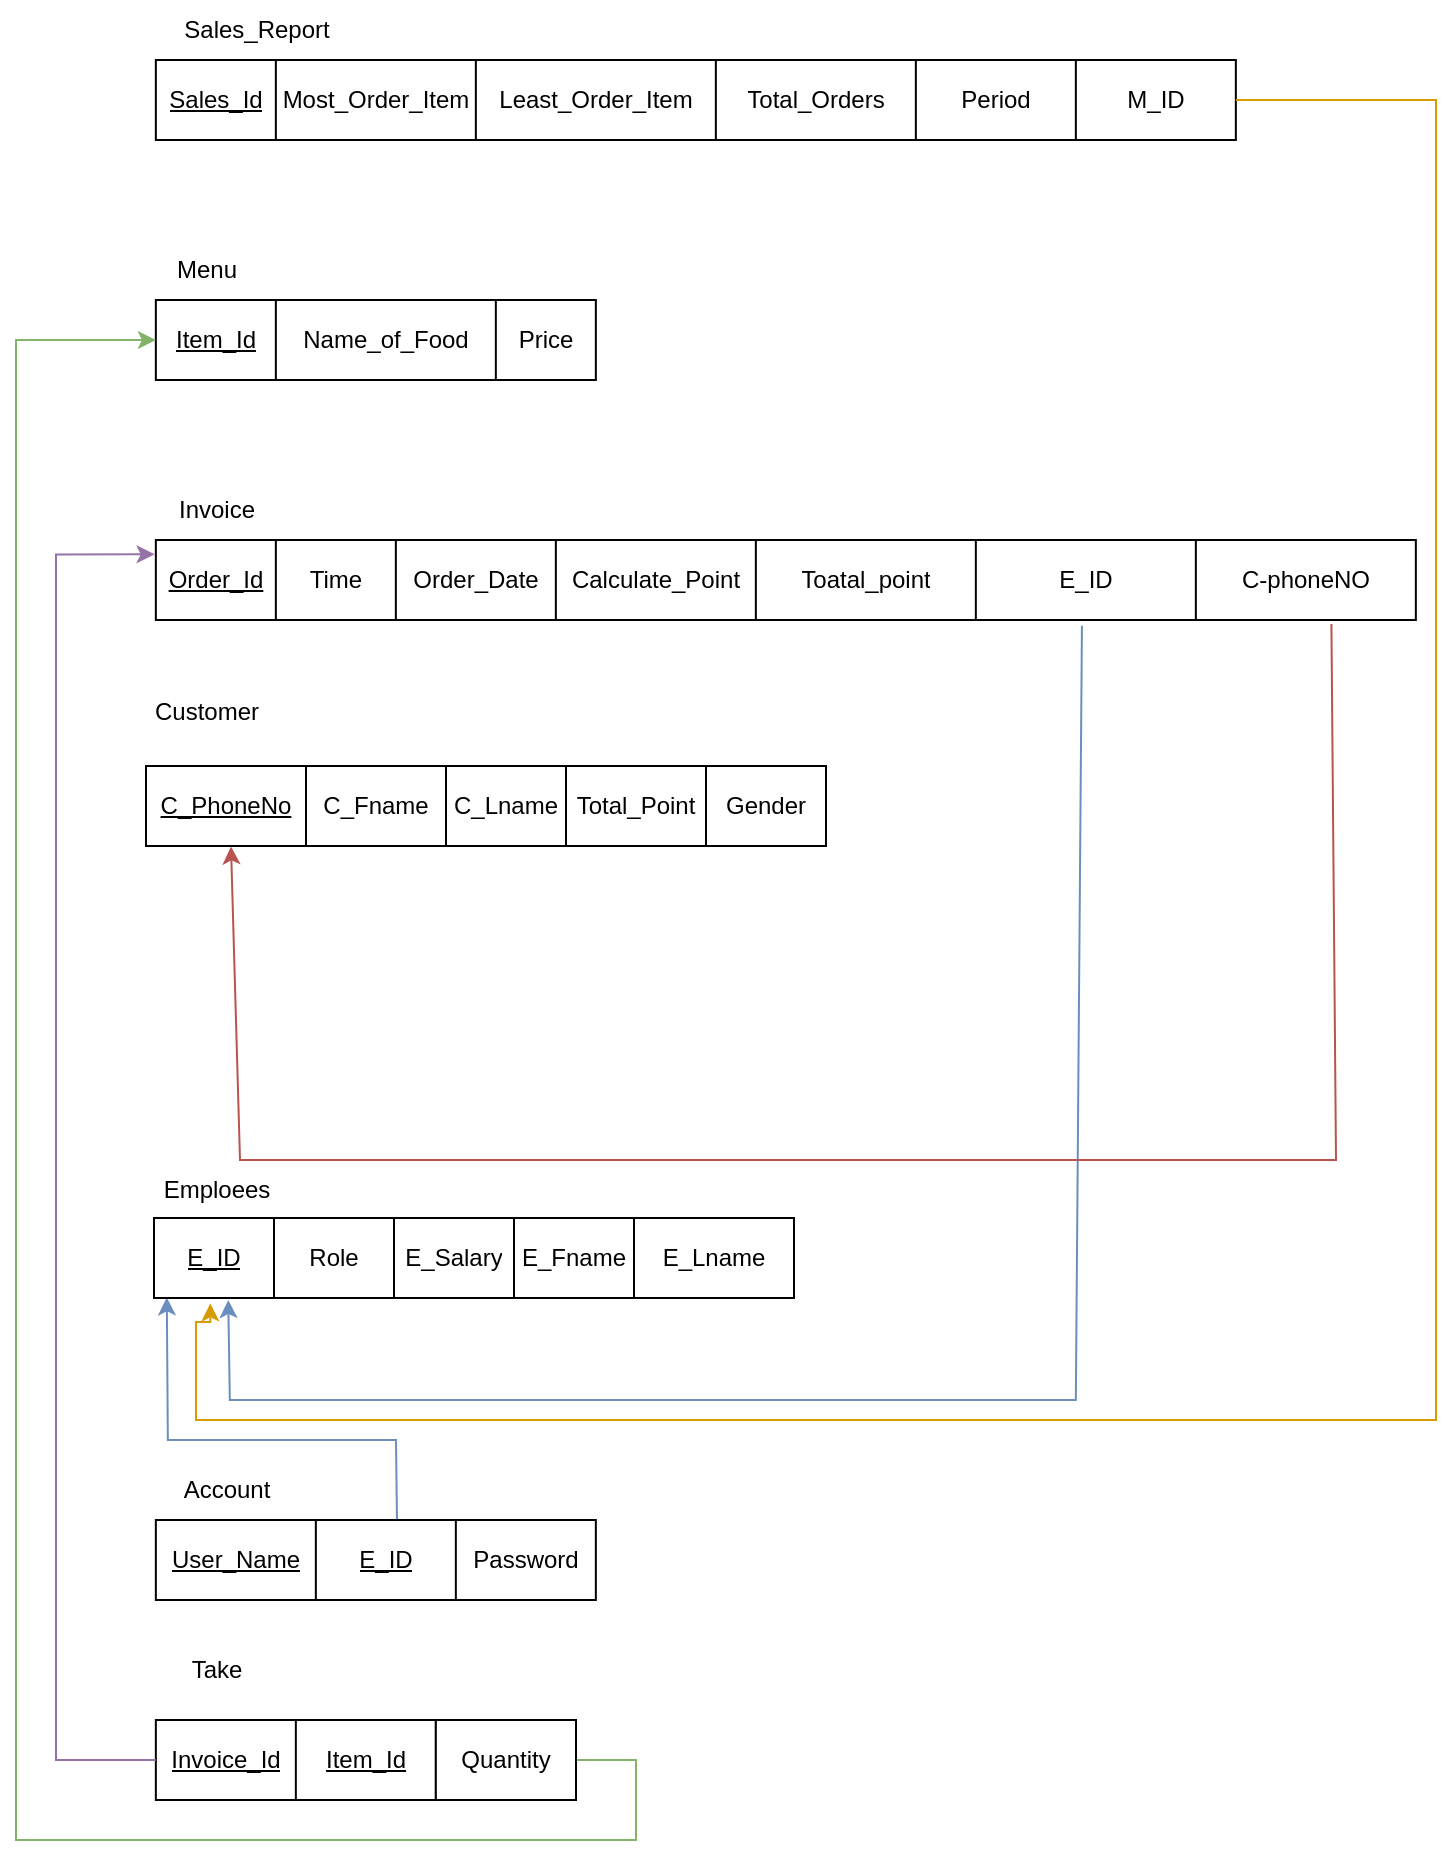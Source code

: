 <mxfile version="24.4.0" type="device">
  <diagram name="Page-1" id="30ob4WUU-74SDYCj_gj2">
    <mxGraphModel dx="1678" dy="992" grid="0" gridSize="10" guides="1" tooltips="1" connect="1" arrows="1" fold="1" page="0" pageScale="1" pageWidth="850" pageHeight="1100" math="0" shadow="0">
      <root>
        <mxCell id="0" />
        <mxCell id="1" parent="0" />
        <mxCell id="C9UdBl5IDosyjPMg6EX0-1" value="" style="shape=table;startSize=0;container=1;collapsible=0;childLayout=tableLayout;" vertex="1" parent="1">
          <mxGeometry x="149.92" y="40" width="540" height="40" as="geometry" />
        </mxCell>
        <mxCell id="C9UdBl5IDosyjPMg6EX0-2" value="" style="shape=tableRow;horizontal=0;startSize=0;swimlaneHead=0;swimlaneBody=0;strokeColor=inherit;top=0;left=0;bottom=0;right=0;collapsible=0;dropTarget=0;fillColor=none;points=[[0,0.5],[1,0.5]];portConstraint=eastwest;" vertex="1" parent="C9UdBl5IDosyjPMg6EX0-1">
          <mxGeometry width="540" height="40" as="geometry" />
        </mxCell>
        <mxCell id="C9UdBl5IDosyjPMg6EX0-3" value="&lt;div&gt;&lt;u&gt;Sales_Id&lt;/u&gt;&lt;br&gt;&lt;/div&gt;" style="shape=partialRectangle;html=1;whiteSpace=wrap;connectable=0;strokeColor=inherit;overflow=hidden;fillColor=none;top=0;left=0;bottom=0;right=0;pointerEvents=1;" vertex="1" parent="C9UdBl5IDosyjPMg6EX0-2">
          <mxGeometry width="60" height="40" as="geometry">
            <mxRectangle width="60" height="40" as="alternateBounds" />
          </mxGeometry>
        </mxCell>
        <mxCell id="C9UdBl5IDosyjPMg6EX0-4" value="Most_Order_Item" style="shape=partialRectangle;html=1;whiteSpace=wrap;connectable=0;strokeColor=inherit;overflow=hidden;fillColor=none;top=0;left=0;bottom=0;right=0;pointerEvents=1;" vertex="1" parent="C9UdBl5IDosyjPMg6EX0-2">
          <mxGeometry x="60" width="100" height="40" as="geometry">
            <mxRectangle width="100" height="40" as="alternateBounds" />
          </mxGeometry>
        </mxCell>
        <mxCell id="C9UdBl5IDosyjPMg6EX0-5" value="Least_Order_Item" style="shape=partialRectangle;html=1;whiteSpace=wrap;connectable=0;strokeColor=inherit;overflow=hidden;fillColor=none;top=0;left=0;bottom=0;right=0;pointerEvents=1;" vertex="1" parent="C9UdBl5IDosyjPMg6EX0-2">
          <mxGeometry x="160" width="120" height="40" as="geometry">
            <mxRectangle width="120" height="40" as="alternateBounds" />
          </mxGeometry>
        </mxCell>
        <mxCell id="C9UdBl5IDosyjPMg6EX0-6" value="Total_Orders" style="shape=partialRectangle;html=1;whiteSpace=wrap;connectable=0;strokeColor=inherit;overflow=hidden;fillColor=none;top=0;left=0;bottom=0;right=0;pointerEvents=1;" vertex="1" parent="C9UdBl5IDosyjPMg6EX0-2">
          <mxGeometry x="280" width="100" height="40" as="geometry">
            <mxRectangle width="100" height="40" as="alternateBounds" />
          </mxGeometry>
        </mxCell>
        <mxCell id="C9UdBl5IDosyjPMg6EX0-7" value="Period" style="shape=partialRectangle;html=1;whiteSpace=wrap;connectable=0;strokeColor=inherit;overflow=hidden;fillColor=none;top=0;left=0;bottom=0;right=0;pointerEvents=1;" vertex="1" parent="C9UdBl5IDosyjPMg6EX0-2">
          <mxGeometry x="380" width="80" height="40" as="geometry">
            <mxRectangle width="80" height="40" as="alternateBounds" />
          </mxGeometry>
        </mxCell>
        <mxCell id="C9UdBl5IDosyjPMg6EX0-8" value="M_ID" style="shape=partialRectangle;html=1;whiteSpace=wrap;connectable=0;strokeColor=inherit;overflow=hidden;fillColor=none;top=0;left=0;bottom=0;right=0;pointerEvents=1;" vertex="1" parent="C9UdBl5IDosyjPMg6EX0-2">
          <mxGeometry x="460" width="80" height="40" as="geometry">
            <mxRectangle width="80" height="40" as="alternateBounds" />
          </mxGeometry>
        </mxCell>
        <mxCell id="C9UdBl5IDosyjPMg6EX0-9" value="&lt;span style=&quot;text-wrap: wrap;&quot;&gt;Sales_Report&lt;/span&gt;" style="text;html=1;align=center;verticalAlign=middle;resizable=0;points=[];autosize=1;strokeColor=none;fillColor=none;" vertex="1" parent="1">
          <mxGeometry x="149.92" y="10" width="100" height="30" as="geometry" />
        </mxCell>
        <mxCell id="C9UdBl5IDosyjPMg6EX0-10" value="" style="shape=table;startSize=0;container=1;collapsible=0;childLayout=tableLayout;" vertex="1" parent="1">
          <mxGeometry x="149.92" y="160" width="220" height="40" as="geometry" />
        </mxCell>
        <mxCell id="C9UdBl5IDosyjPMg6EX0-11" value="" style="shape=tableRow;horizontal=0;startSize=0;swimlaneHead=0;swimlaneBody=0;strokeColor=inherit;top=0;left=0;bottom=0;right=0;collapsible=0;dropTarget=0;fillColor=none;points=[[0,0.5],[1,0.5]];portConstraint=eastwest;" vertex="1" parent="C9UdBl5IDosyjPMg6EX0-10">
          <mxGeometry width="220" height="40" as="geometry" />
        </mxCell>
        <mxCell id="C9UdBl5IDosyjPMg6EX0-12" value="&lt;u&gt;Item_Id&lt;/u&gt;" style="shape=partialRectangle;html=1;whiteSpace=wrap;connectable=0;strokeColor=inherit;overflow=hidden;fillColor=none;top=0;left=0;bottom=0;right=0;pointerEvents=1;" vertex="1" parent="C9UdBl5IDosyjPMg6EX0-11">
          <mxGeometry width="60" height="40" as="geometry">
            <mxRectangle width="60" height="40" as="alternateBounds" />
          </mxGeometry>
        </mxCell>
        <mxCell id="C9UdBl5IDosyjPMg6EX0-13" value="Name_of_Food" style="shape=partialRectangle;html=1;whiteSpace=wrap;connectable=0;strokeColor=inherit;overflow=hidden;fillColor=none;top=0;left=0;bottom=0;right=0;pointerEvents=1;" vertex="1" parent="C9UdBl5IDosyjPMg6EX0-11">
          <mxGeometry x="60" width="110" height="40" as="geometry">
            <mxRectangle width="110" height="40" as="alternateBounds" />
          </mxGeometry>
        </mxCell>
        <mxCell id="C9UdBl5IDosyjPMg6EX0-14" value="Price" style="shape=partialRectangle;html=1;whiteSpace=wrap;connectable=0;strokeColor=inherit;overflow=hidden;fillColor=none;top=0;left=0;bottom=0;right=0;pointerEvents=1;" vertex="1" parent="C9UdBl5IDosyjPMg6EX0-11">
          <mxGeometry x="170" width="50" height="40" as="geometry">
            <mxRectangle width="50" height="40" as="alternateBounds" />
          </mxGeometry>
        </mxCell>
        <mxCell id="C9UdBl5IDosyjPMg6EX0-16" value="Menu" style="text;html=1;align=center;verticalAlign=middle;resizable=0;points=[];autosize=1;strokeColor=none;fillColor=none;" vertex="1" parent="1">
          <mxGeometry x="149.92" y="130" width="50" height="30" as="geometry" />
        </mxCell>
        <mxCell id="C9UdBl5IDosyjPMg6EX0-17" value="" style="shape=table;startSize=0;container=1;collapsible=0;childLayout=tableLayout;" vertex="1" parent="1">
          <mxGeometry x="149.92" y="280" width="630" height="40" as="geometry" />
        </mxCell>
        <mxCell id="C9UdBl5IDosyjPMg6EX0-18" value="" style="shape=tableRow;horizontal=0;startSize=0;swimlaneHead=0;swimlaneBody=0;strokeColor=inherit;top=0;left=0;bottom=0;right=0;collapsible=0;dropTarget=0;fillColor=none;points=[[0,0.5],[1,0.5]];portConstraint=eastwest;" vertex="1" parent="C9UdBl5IDosyjPMg6EX0-17">
          <mxGeometry width="630" height="40" as="geometry" />
        </mxCell>
        <mxCell id="C9UdBl5IDosyjPMg6EX0-19" value="&lt;u&gt;Order_Id&lt;/u&gt;" style="shape=partialRectangle;html=1;whiteSpace=wrap;connectable=0;strokeColor=inherit;overflow=hidden;fillColor=none;top=0;left=0;bottom=0;right=0;pointerEvents=1;" vertex="1" parent="C9UdBl5IDosyjPMg6EX0-18">
          <mxGeometry width="60" height="40" as="geometry">
            <mxRectangle width="60" height="40" as="alternateBounds" />
          </mxGeometry>
        </mxCell>
        <mxCell id="C9UdBl5IDosyjPMg6EX0-20" value="Time" style="shape=partialRectangle;html=1;whiteSpace=wrap;connectable=0;strokeColor=inherit;overflow=hidden;fillColor=none;top=0;left=0;bottom=0;right=0;pointerEvents=1;" vertex="1" parent="C9UdBl5IDosyjPMg6EX0-18">
          <mxGeometry x="60" width="60" height="40" as="geometry">
            <mxRectangle width="60" height="40" as="alternateBounds" />
          </mxGeometry>
        </mxCell>
        <mxCell id="C9UdBl5IDosyjPMg6EX0-21" value="Order_Date" style="shape=partialRectangle;html=1;whiteSpace=wrap;connectable=0;strokeColor=inherit;overflow=hidden;fillColor=none;top=0;left=0;bottom=0;right=0;pointerEvents=1;" vertex="1" parent="C9UdBl5IDosyjPMg6EX0-18">
          <mxGeometry x="120" width="80" height="40" as="geometry">
            <mxRectangle width="80" height="40" as="alternateBounds" />
          </mxGeometry>
        </mxCell>
        <mxCell id="C9UdBl5IDosyjPMg6EX0-22" value="Calculate_Point" style="shape=partialRectangle;html=1;whiteSpace=wrap;connectable=0;strokeColor=inherit;overflow=hidden;fillColor=none;top=0;left=0;bottom=0;right=0;pointerEvents=1;" vertex="1" parent="C9UdBl5IDosyjPMg6EX0-18">
          <mxGeometry x="200" width="100" height="40" as="geometry">
            <mxRectangle width="100" height="40" as="alternateBounds" />
          </mxGeometry>
        </mxCell>
        <mxCell id="C9UdBl5IDosyjPMg6EX0-23" value="Toatal_point" style="shape=partialRectangle;html=1;whiteSpace=wrap;connectable=0;strokeColor=inherit;overflow=hidden;fillColor=none;top=0;left=0;bottom=0;right=0;pointerEvents=1;" vertex="1" parent="C9UdBl5IDosyjPMg6EX0-18">
          <mxGeometry x="300" width="110" height="40" as="geometry">
            <mxRectangle width="110" height="40" as="alternateBounds" />
          </mxGeometry>
        </mxCell>
        <mxCell id="C9UdBl5IDosyjPMg6EX0-24" value="E_ID" style="shape=partialRectangle;html=1;whiteSpace=wrap;connectable=0;strokeColor=inherit;overflow=hidden;fillColor=none;top=0;left=0;bottom=0;right=0;pointerEvents=1;" vertex="1" parent="C9UdBl5IDosyjPMg6EX0-18">
          <mxGeometry x="410" width="110" height="40" as="geometry">
            <mxRectangle width="110" height="40" as="alternateBounds" />
          </mxGeometry>
        </mxCell>
        <mxCell id="C9UdBl5IDosyjPMg6EX0-25" value="C-phoneNO" style="shape=partialRectangle;html=1;whiteSpace=wrap;connectable=0;strokeColor=inherit;overflow=hidden;fillColor=none;top=0;left=0;bottom=0;right=0;pointerEvents=1;" vertex="1" parent="C9UdBl5IDosyjPMg6EX0-18">
          <mxGeometry x="520" width="110" height="40" as="geometry">
            <mxRectangle width="110" height="40" as="alternateBounds" />
          </mxGeometry>
        </mxCell>
        <mxCell id="C9UdBl5IDosyjPMg6EX0-26" value="&lt;span style=&quot;text-wrap: wrap;&quot;&gt;Invoice&lt;/span&gt;" style="text;html=1;align=center;verticalAlign=middle;resizable=0;points=[];autosize=1;strokeColor=none;fillColor=none;" vertex="1" parent="1">
          <mxGeometry x="149.92" y="250" width="60" height="30" as="geometry" />
        </mxCell>
        <mxCell id="C9UdBl5IDosyjPMg6EX0-32" value="" style="shape=table;startSize=0;container=1;collapsible=0;childLayout=tableLayout;" vertex="1" parent="1">
          <mxGeometry x="145.0" y="393" width="340" height="40" as="geometry" />
        </mxCell>
        <mxCell id="C9UdBl5IDosyjPMg6EX0-33" value="" style="shape=tableRow;horizontal=0;startSize=0;swimlaneHead=0;swimlaneBody=0;strokeColor=inherit;top=0;left=0;bottom=0;right=0;collapsible=0;dropTarget=0;fillColor=none;points=[[0,0.5],[1,0.5]];portConstraint=eastwest;" vertex="1" parent="C9UdBl5IDosyjPMg6EX0-32">
          <mxGeometry width="340" height="40" as="geometry" />
        </mxCell>
        <mxCell id="C9UdBl5IDosyjPMg6EX0-34" value="&lt;u&gt;C_PhoneNo&lt;/u&gt;" style="shape=partialRectangle;html=1;whiteSpace=wrap;connectable=0;strokeColor=inherit;overflow=hidden;fillColor=none;top=0;left=0;bottom=0;right=0;pointerEvents=1;" vertex="1" parent="C9UdBl5IDosyjPMg6EX0-33">
          <mxGeometry width="80" height="40" as="geometry">
            <mxRectangle width="80" height="40" as="alternateBounds" />
          </mxGeometry>
        </mxCell>
        <mxCell id="C9UdBl5IDosyjPMg6EX0-35" value="C_Fname" style="shape=partialRectangle;html=1;whiteSpace=wrap;connectable=0;strokeColor=inherit;overflow=hidden;fillColor=none;top=0;left=0;bottom=0;right=0;pointerEvents=1;" vertex="1" parent="C9UdBl5IDosyjPMg6EX0-33">
          <mxGeometry x="80" width="70" height="40" as="geometry">
            <mxRectangle width="70" height="40" as="alternateBounds" />
          </mxGeometry>
        </mxCell>
        <mxCell id="C9UdBl5IDosyjPMg6EX0-36" value="C_Lname" style="shape=partialRectangle;html=1;whiteSpace=wrap;connectable=0;strokeColor=inherit;overflow=hidden;fillColor=none;top=0;left=0;bottom=0;right=0;pointerEvents=1;" vertex="1" parent="C9UdBl5IDosyjPMg6EX0-33">
          <mxGeometry x="150" width="60" height="40" as="geometry">
            <mxRectangle width="60" height="40" as="alternateBounds" />
          </mxGeometry>
        </mxCell>
        <mxCell id="C9UdBl5IDosyjPMg6EX0-37" value="Total_Point" style="shape=partialRectangle;html=1;whiteSpace=wrap;connectable=0;strokeColor=inherit;overflow=hidden;fillColor=none;top=0;left=0;bottom=0;right=0;pointerEvents=1;" vertex="1" parent="C9UdBl5IDosyjPMg6EX0-33">
          <mxGeometry x="210" width="70" height="40" as="geometry">
            <mxRectangle width="70" height="40" as="alternateBounds" />
          </mxGeometry>
        </mxCell>
        <mxCell id="C9UdBl5IDosyjPMg6EX0-38" value="Gender" style="shape=partialRectangle;html=1;whiteSpace=wrap;connectable=0;strokeColor=inherit;overflow=hidden;fillColor=none;top=0;left=0;bottom=0;right=0;pointerEvents=1;" vertex="1" parent="C9UdBl5IDosyjPMg6EX0-33">
          <mxGeometry x="280" width="60" height="40" as="geometry">
            <mxRectangle width="60" height="40" as="alternateBounds" />
          </mxGeometry>
        </mxCell>
        <mxCell id="C9UdBl5IDosyjPMg6EX0-39" value="&lt;span style=&quot;text-wrap: wrap;&quot;&gt;Customer&lt;/span&gt;" style="text;html=1;align=center;verticalAlign=middle;resizable=0;points=[];autosize=1;strokeColor=none;fillColor=none;" vertex="1" parent="1">
          <mxGeometry x="134.92" y="351" width="80" height="30" as="geometry" />
        </mxCell>
        <mxCell id="C9UdBl5IDosyjPMg6EX0-47" value="&lt;span style=&quot;text-wrap: wrap;&quot;&gt;Emploees&lt;/span&gt;" style="text;html=1;align=center;verticalAlign=middle;resizable=0;points=[];autosize=1;strokeColor=none;fillColor=none;" vertex="1" parent="1">
          <mxGeometry x="139.92" y="590" width="80" height="30" as="geometry" />
        </mxCell>
        <mxCell id="C9UdBl5IDosyjPMg6EX0-48" value="" style="endArrow=classic;html=1;rounded=0;exitX=0.735;exitY=1.073;exitDx=0;exitDy=0;exitPerimeter=0;entryX=0.116;entryY=1.025;entryDx=0;entryDy=0;entryPerimeter=0;fillColor=#dae8fc;strokeColor=#6c8ebf;" edge="1" parent="1" source="C9UdBl5IDosyjPMg6EX0-18" target="C9UdBl5IDosyjPMg6EX0-41">
          <mxGeometry width="50" height="50" relative="1" as="geometry">
            <mxPoint x="369.92" y="340" as="sourcePoint" />
            <mxPoint x="609.92" y="650" as="targetPoint" />
            <Array as="points">
              <mxPoint x="609.92" y="710" />
              <mxPoint x="186.92" y="710" />
            </Array>
          </mxGeometry>
        </mxCell>
        <mxCell id="C9UdBl5IDosyjPMg6EX0-50" style="edgeStyle=orthogonalEdgeStyle;rounded=0;orthogonalLoop=1;jettySize=auto;html=1;exitX=1;exitY=0.5;exitDx=0;exitDy=0;entryX=0.088;entryY=1.067;entryDx=0;entryDy=0;entryPerimeter=0;fillColor=#ffe6cc;strokeColor=#d79b00;" edge="1" parent="1" source="C9UdBl5IDosyjPMg6EX0-2" target="C9UdBl5IDosyjPMg6EX0-41">
          <mxGeometry relative="1" as="geometry">
            <mxPoint x="694.92" y="60.0" as="sourcePoint" />
            <mxPoint x="169.96" y="680" as="targetPoint" />
            <Array as="points">
              <mxPoint x="790" y="60" />
              <mxPoint x="790" y="720" />
              <mxPoint x="170" y="720" />
              <mxPoint x="170" y="671" />
              <mxPoint x="177" y="671" />
            </Array>
          </mxGeometry>
        </mxCell>
        <mxCell id="C9UdBl5IDosyjPMg6EX0-51" value="" style="shape=table;startSize=0;container=1;collapsible=0;childLayout=tableLayout;" vertex="1" parent="1">
          <mxGeometry x="149.92" y="870" width="140.0" height="40" as="geometry" />
        </mxCell>
        <mxCell id="C9UdBl5IDosyjPMg6EX0-52" value="" style="shape=tableRow;horizontal=0;startSize=0;swimlaneHead=0;swimlaneBody=0;strokeColor=inherit;top=0;left=0;bottom=0;right=0;collapsible=0;dropTarget=0;fillColor=none;points=[[0,0.5],[1,0.5]];portConstraint=eastwest;" vertex="1" parent="C9UdBl5IDosyjPMg6EX0-51">
          <mxGeometry width="140.0" height="40" as="geometry" />
        </mxCell>
        <mxCell id="C9UdBl5IDosyjPMg6EX0-53" value="&lt;u&gt;Invoice_Id&lt;/u&gt;" style="shape=partialRectangle;html=1;whiteSpace=wrap;connectable=0;strokeColor=inherit;overflow=hidden;fillColor=none;top=0;left=0;bottom=0;right=0;pointerEvents=1;" vertex="1" parent="C9UdBl5IDosyjPMg6EX0-52">
          <mxGeometry width="70" height="40" as="geometry">
            <mxRectangle width="70" height="40" as="alternateBounds" />
          </mxGeometry>
        </mxCell>
        <mxCell id="C9UdBl5IDosyjPMg6EX0-54" value="&lt;u&gt;Item_Id&lt;/u&gt;" style="shape=partialRectangle;html=1;whiteSpace=wrap;connectable=0;strokeColor=inherit;overflow=hidden;fillColor=none;top=0;left=0;bottom=0;right=0;pointerEvents=1;" vertex="1" parent="C9UdBl5IDosyjPMg6EX0-52">
          <mxGeometry x="70" width="70" height="40" as="geometry">
            <mxRectangle width="70" height="40" as="alternateBounds" />
          </mxGeometry>
        </mxCell>
        <mxCell id="C9UdBl5IDosyjPMg6EX0-55" value="&lt;span style=&quot;text-wrap: wrap;&quot;&gt;Take&lt;/span&gt;" style="text;html=1;align=center;verticalAlign=middle;resizable=0;points=[];autosize=1;strokeColor=none;fillColor=none;" vertex="1" parent="1">
          <mxGeometry x="154.92" y="830" width="50" height="30" as="geometry" />
        </mxCell>
        <mxCell id="C9UdBl5IDosyjPMg6EX0-57" style="edgeStyle=orthogonalEdgeStyle;rounded=0;orthogonalLoop=1;jettySize=auto;html=1;exitX=0;exitY=0.5;exitDx=0;exitDy=0;entryX=-0.001;entryY=0.179;entryDx=0;entryDy=0;entryPerimeter=0;fillColor=#e1d5e7;strokeColor=#9673a6;" edge="1" parent="1" source="C9UdBl5IDosyjPMg6EX0-52" target="C9UdBl5IDosyjPMg6EX0-18">
          <mxGeometry relative="1" as="geometry">
            <Array as="points">
              <mxPoint x="150" y="890" />
              <mxPoint x="100" y="890" />
              <mxPoint x="100" y="287" />
            </Array>
          </mxGeometry>
        </mxCell>
        <mxCell id="C9UdBl5IDosyjPMg6EX0-58" style="edgeStyle=orthogonalEdgeStyle;rounded=0;orthogonalLoop=1;jettySize=auto;html=1;exitX=1;exitY=0.5;exitDx=0;exitDy=0;fillColor=#d5e8d4;strokeColor=#82b366;" edge="1" parent="1" source="C9UdBl5IDosyjPMg6EX0-66" target="C9UdBl5IDosyjPMg6EX0-11">
          <mxGeometry relative="1" as="geometry">
            <Array as="points">
              <mxPoint x="390" y="890" />
              <mxPoint x="390" y="930" />
              <mxPoint x="80" y="930" />
              <mxPoint x="80" y="180" />
            </Array>
            <mxPoint x="450" y="960" as="sourcePoint" />
          </mxGeometry>
        </mxCell>
        <mxCell id="C9UdBl5IDosyjPMg6EX0-59" value="" style="shape=table;startSize=0;container=1;collapsible=0;childLayout=tableLayout;" vertex="1" parent="1">
          <mxGeometry x="149.92" y="770" width="220" height="40" as="geometry" />
        </mxCell>
        <mxCell id="C9UdBl5IDosyjPMg6EX0-60" value="" style="shape=tableRow;horizontal=0;startSize=0;swimlaneHead=0;swimlaneBody=0;strokeColor=inherit;top=0;left=0;bottom=0;right=0;collapsible=0;dropTarget=0;fillColor=none;points=[[0,0.5],[1,0.5]];portConstraint=eastwest;" vertex="1" parent="C9UdBl5IDosyjPMg6EX0-59">
          <mxGeometry width="220" height="40" as="geometry" />
        </mxCell>
        <mxCell id="C9UdBl5IDosyjPMg6EX0-61" value="&lt;u&gt;User_Name&lt;/u&gt;" style="shape=partialRectangle;html=1;whiteSpace=wrap;connectable=0;strokeColor=inherit;overflow=hidden;fillColor=none;top=0;left=0;bottom=0;right=0;pointerEvents=1;" vertex="1" parent="C9UdBl5IDosyjPMg6EX0-60">
          <mxGeometry width="80" height="40" as="geometry">
            <mxRectangle width="80" height="40" as="alternateBounds" />
          </mxGeometry>
        </mxCell>
        <mxCell id="C9UdBl5IDosyjPMg6EX0-62" value="&lt;u&gt;E_ID&lt;/u&gt;" style="shape=partialRectangle;html=1;whiteSpace=wrap;connectable=0;strokeColor=inherit;overflow=hidden;fillColor=none;top=0;left=0;bottom=0;right=0;pointerEvents=1;" vertex="1" parent="C9UdBl5IDosyjPMg6EX0-60">
          <mxGeometry x="80" width="70" height="40" as="geometry">
            <mxRectangle width="70" height="40" as="alternateBounds" />
          </mxGeometry>
        </mxCell>
        <mxCell id="C9UdBl5IDosyjPMg6EX0-63" value="Password" style="shape=partialRectangle;html=1;whiteSpace=wrap;connectable=0;strokeColor=inherit;overflow=hidden;fillColor=none;top=0;left=0;bottom=0;right=0;pointerEvents=1;" vertex="1" parent="C9UdBl5IDosyjPMg6EX0-60">
          <mxGeometry x="150" width="70" height="40" as="geometry">
            <mxRectangle width="70" height="40" as="alternateBounds" />
          </mxGeometry>
        </mxCell>
        <mxCell id="C9UdBl5IDosyjPMg6EX0-64" value="&lt;span style=&quot;text-wrap: wrap;&quot;&gt;Account&lt;/span&gt;" style="text;html=1;align=center;verticalAlign=middle;resizable=0;points=[];autosize=1;strokeColor=none;fillColor=none;" vertex="1" parent="1">
          <mxGeometry x="149.92" y="740" width="70" height="30" as="geometry" />
        </mxCell>
        <mxCell id="C9UdBl5IDosyjPMg6EX0-65" value="" style="endArrow=classic;html=1;rounded=0;exitX=0.548;exitY=-0.008;exitDx=0;exitDy=0;exitPerimeter=0;entryX=0.02;entryY=0.992;entryDx=0;entryDy=0;entryPerimeter=0;fillColor=#dae8fc;strokeColor=#6c8ebf;" edge="1" parent="1" source="C9UdBl5IDosyjPMg6EX0-60" target="C9UdBl5IDosyjPMg6EX0-41">
          <mxGeometry width="50" height="50" relative="1" as="geometry">
            <mxPoint x="269.92" y="960" as="sourcePoint" />
            <mxPoint x="319.92" y="910" as="targetPoint" />
            <Array as="points">
              <mxPoint x="270" y="730" />
              <mxPoint x="155.92" y="730" />
            </Array>
          </mxGeometry>
        </mxCell>
        <mxCell id="C9UdBl5IDosyjPMg6EX0-66" value="Quantity" style="rounded=0;whiteSpace=wrap;html=1;" vertex="1" parent="1">
          <mxGeometry x="289.92" y="870" width="70.08" height="40" as="geometry" />
        </mxCell>
        <mxCell id="C9UdBl5IDosyjPMg6EX0-67" style="edgeStyle=none;rounded=0;orthogonalLoop=1;jettySize=auto;html=1;exitX=0.933;exitY=1.05;exitDx=0;exitDy=0;entryX=0.125;entryY=1.005;entryDx=0;entryDy=0;entryPerimeter=0;strokeColor=#b85450;align=center;verticalAlign=middle;fontFamily=Helvetica;fontSize=11;fontColor=default;labelBackgroundColor=default;endArrow=classic;exitPerimeter=0;fillColor=#f8cecc;" edge="1" parent="1" source="C9UdBl5IDosyjPMg6EX0-18" target="C9UdBl5IDosyjPMg6EX0-33">
          <mxGeometry relative="1" as="geometry">
            <Array as="points">
              <mxPoint x="740" y="590" />
              <mxPoint x="192" y="590" />
            </Array>
          </mxGeometry>
        </mxCell>
        <mxCell id="C9UdBl5IDosyjPMg6EX0-40" value="" style="shape=table;startSize=0;container=1;collapsible=0;childLayout=tableLayout;" vertex="1" parent="1">
          <mxGeometry x="149.0" y="619" width="320" height="40" as="geometry" />
        </mxCell>
        <mxCell id="C9UdBl5IDosyjPMg6EX0-41" value="" style="shape=tableRow;horizontal=0;startSize=0;swimlaneHead=0;swimlaneBody=0;strokeColor=inherit;top=0;left=0;bottom=0;right=0;collapsible=0;dropTarget=0;fillColor=none;points=[[0,0.5],[1,0.5]];portConstraint=eastwest;" vertex="1" parent="C9UdBl5IDosyjPMg6EX0-40">
          <mxGeometry width="320" height="40" as="geometry" />
        </mxCell>
        <mxCell id="C9UdBl5IDosyjPMg6EX0-42" value="&lt;u&gt;E_ID&lt;/u&gt;" style="shape=partialRectangle;html=1;whiteSpace=wrap;connectable=0;strokeColor=inherit;overflow=hidden;fillColor=none;top=0;left=0;bottom=0;right=0;pointerEvents=1;" vertex="1" parent="C9UdBl5IDosyjPMg6EX0-41">
          <mxGeometry width="60" height="40" as="geometry">
            <mxRectangle width="60" height="40" as="alternateBounds" />
          </mxGeometry>
        </mxCell>
        <mxCell id="C9UdBl5IDosyjPMg6EX0-43" value="Role" style="shape=partialRectangle;html=1;whiteSpace=wrap;connectable=0;strokeColor=inherit;overflow=hidden;fillColor=none;top=0;left=0;bottom=0;right=0;pointerEvents=1;" vertex="1" parent="C9UdBl5IDosyjPMg6EX0-41">
          <mxGeometry x="60" width="60" height="40" as="geometry">
            <mxRectangle width="60" height="40" as="alternateBounds" />
          </mxGeometry>
        </mxCell>
        <mxCell id="C9UdBl5IDosyjPMg6EX0-44" value="E_Salary" style="shape=partialRectangle;html=1;whiteSpace=wrap;connectable=0;strokeColor=inherit;overflow=hidden;fillColor=none;top=0;left=0;bottom=0;right=0;pointerEvents=1;" vertex="1" parent="C9UdBl5IDosyjPMg6EX0-41">
          <mxGeometry x="120" width="60" height="40" as="geometry">
            <mxRectangle width="60" height="40" as="alternateBounds" />
          </mxGeometry>
        </mxCell>
        <mxCell id="C9UdBl5IDosyjPMg6EX0-45" value="E_Fname" style="shape=partialRectangle;html=1;whiteSpace=wrap;connectable=0;strokeColor=inherit;overflow=hidden;fillColor=none;top=0;left=0;bottom=0;right=0;pointerEvents=1;" vertex="1" parent="C9UdBl5IDosyjPMg6EX0-41">
          <mxGeometry x="180" width="60" height="40" as="geometry">
            <mxRectangle width="60" height="40" as="alternateBounds" />
          </mxGeometry>
        </mxCell>
        <mxCell id="C9UdBl5IDosyjPMg6EX0-46" value="E_Lname" style="shape=partialRectangle;html=1;whiteSpace=wrap;connectable=0;strokeColor=inherit;overflow=hidden;fillColor=none;top=0;left=0;bottom=0;right=0;pointerEvents=1;" vertex="1" parent="C9UdBl5IDosyjPMg6EX0-41">
          <mxGeometry x="240" width="80" height="40" as="geometry">
            <mxRectangle width="80" height="40" as="alternateBounds" />
          </mxGeometry>
        </mxCell>
      </root>
    </mxGraphModel>
  </diagram>
</mxfile>
